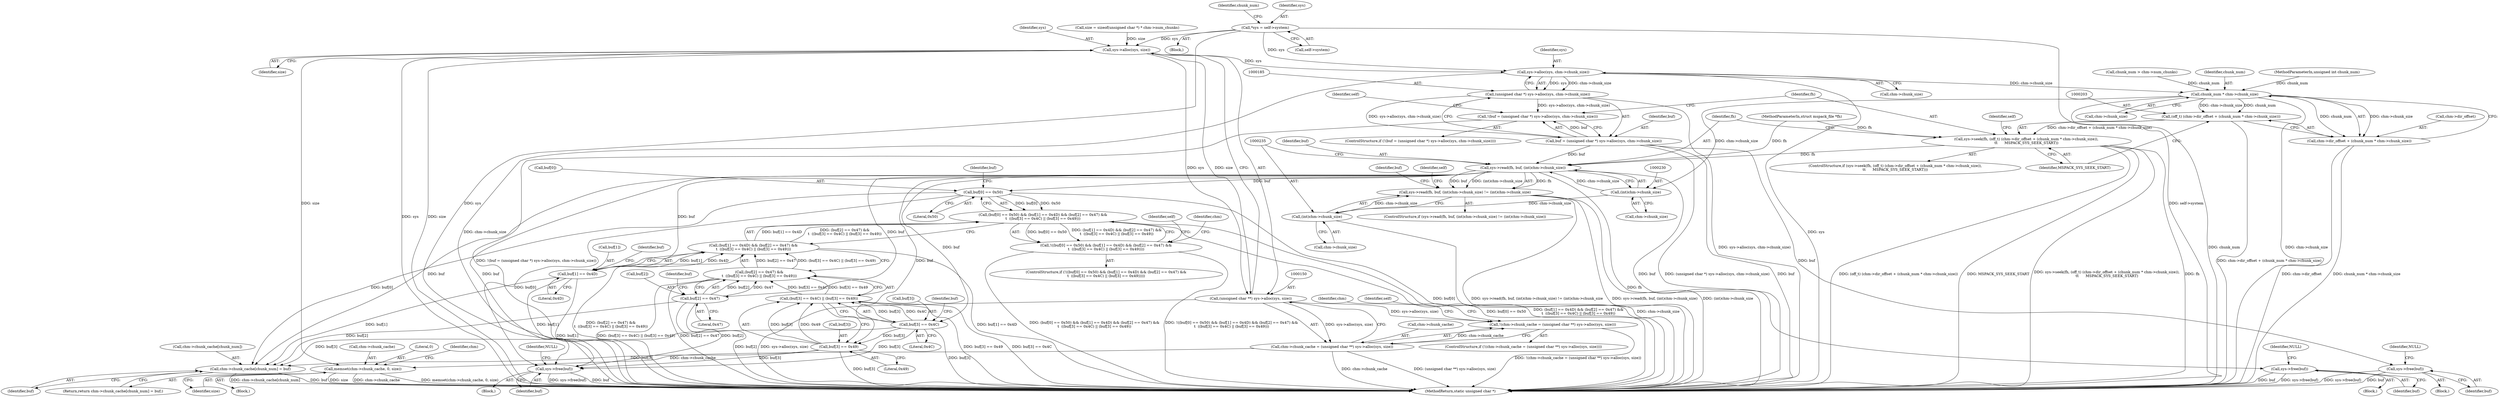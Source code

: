 digraph "0_libmspack_72e70a921f0f07fee748aec2274b30784e1d312a_0@API" {
"1000114" [label="(Call,*sys = self->system)"];
"1000151" [label="(Call,sys->alloc(sys, size))"];
"1000149" [label="(Call,(unsigned char **) sys->alloc(sys, size))"];
"1000144" [label="(Call,!(chm->chunk_cache = (unsigned char **) sys->alloc(sys, size)))"];
"1000145" [label="(Call,chm->chunk_cache = (unsigned char **) sys->alloc(sys, size))"];
"1000162" [label="(Call,memset(chm->chunk_cache, 0, size))"];
"1000186" [label="(Call,sys->alloc(sys, chm->chunk_size))"];
"1000184" [label="(Call,(unsigned char *) sys->alloc(sys, chm->chunk_size))"];
"1000181" [label="(Call,!(buf = (unsigned char *) sys->alloc(sys, chm->chunk_size)))"];
"1000182" [label="(Call,buf = (unsigned char *) sys->alloc(sys, chm->chunk_size))"];
"1000220" [label="(Call,sys->free(buf))"];
"1000226" [label="(Call,sys->read(fh, buf, (int)chm->chunk_size))"];
"1000225" [label="(Call,sys->read(fh, buf, (int)chm->chunk_size) != (int)chm->chunk_size)"];
"1000245" [label="(Call,sys->free(buf))"];
"1000252" [label="(Call,buf[0] == 0x50)"];
"1000251" [label="(Call,(buf[0] == 0x50) && (buf[1] == 0x4D) && (buf[2] == 0x47) &&\n\t  ((buf[3] == 0x4C) || (buf[3] == 0x49)))"];
"1000250" [label="(Call,!((buf[0] == 0x50) && (buf[1] == 0x4D) && (buf[2] == 0x47) &&\n\t  ((buf[3] == 0x4C) || (buf[3] == 0x49))))"];
"1000286" [label="(Call,sys->free(buf))"];
"1000291" [label="(Call,chm->chunk_cache[chunk_num] = buf)"];
"1000258" [label="(Call,buf[1] == 0x4D)"];
"1000257" [label="(Call,(buf[1] == 0x4D) && (buf[2] == 0x47) &&\n\t  ((buf[3] == 0x4C) || (buf[3] == 0x49)))"];
"1000264" [label="(Call,buf[2] == 0x47)"];
"1000263" [label="(Call,(buf[2] == 0x47) &&\n\t  ((buf[3] == 0x4C) || (buf[3] == 0x49)))"];
"1000270" [label="(Call,buf[3] == 0x4C)"];
"1000269" [label="(Call,(buf[3] == 0x4C) || (buf[3] == 0x49))"];
"1000275" [label="(Call,buf[3] == 0x49)"];
"1000208" [label="(Call,chunk_num * chm->chunk_size)"];
"1000202" [label="(Call,(off_t) (chm->dir_offset + (chunk_num * chm->chunk_size)))"];
"1000200" [label="(Call,sys->seek(fh, (off_t) (chm->dir_offset + (chunk_num * chm->chunk_size)),\n\t\t      MSPACK_SYS_SEEK_START))"];
"1000204" [label="(Call,chm->dir_offset + (chunk_num * chm->chunk_size))"];
"1000229" [label="(Call,(int)chm->chunk_size)"];
"1000234" [label="(Call,(int)chm->chunk_size)"];
"1000205" [label="(Call,chm->dir_offset)"];
"1000287" [label="(Identifier,buf)"];
"1000227" [label="(Identifier,fh)"];
"1000217" [label="(Identifier,self)"];
"1000110" [label="(MethodParameterIn,struct mspack_file *fh)"];
"1000294" [label="(Identifier,chm)"];
"1000152" [label="(Identifier,sys)"];
"1000259" [label="(Call,buf[1])"];
"1000186" [label="(Call,sys->alloc(sys, chm->chunk_size))"];
"1000276" [label="(Call,buf[3])"];
"1000272" [label="(Identifier,buf)"];
"1000204" [label="(Call,chm->dir_offset + (chunk_num * chm->chunk_size))"];
"1000248" [label="(Identifier,NULL)"];
"1000290" [label="(Return,return chm->chunk_cache[chunk_num] = buf;)"];
"1000291" [label="(Call,chm->chunk_cache[chunk_num] = buf)"];
"1000114" [label="(Call,*sys = self->system)"];
"1000167" [label="(Identifier,size)"];
"1000157" [label="(Identifier,self)"];
"1000251" [label="(Call,(buf[0] == 0x50) && (buf[1] == 0x4D) && (buf[2] == 0x47) &&\n\t  ((buf[3] == 0x4C) || (buf[3] == 0x49)))"];
"1000254" [label="(Identifier,buf)"];
"1000182" [label="(Call,buf = (unsigned char *) sys->alloc(sys, chm->chunk_size))"];
"1000253" [label="(Call,buf[0])"];
"1000236" [label="(Call,chm->chunk_size)"];
"1000171" [label="(Identifier,chm)"];
"1000225" [label="(Call,sys->read(fh, buf, (int)chm->chunk_size) != (int)chm->chunk_size)"];
"1000162" [label="(Call,memset(chm->chunk_cache, 0, size))"];
"1000187" [label="(Identifier,sys)"];
"1000200" [label="(Call,sys->seek(fh, (off_t) (chm->dir_offset + (chunk_num * chm->chunk_size)),\n\t\t      MSPACK_SYS_SEEK_START))"];
"1000153" [label="(Identifier,size)"];
"1000250" [label="(Call,!((buf[0] == 0x50) && (buf[1] == 0x4D) && (buf[2] == 0x47) &&\n\t  ((buf[3] == 0x4C) || (buf[3] == 0x49))))"];
"1000164" [label="(Identifier,chm)"];
"1000221" [label="(Identifier,buf)"];
"1000199" [label="(ControlStructure,if (sys->seek(fh, (off_t) (chm->dir_offset + (chunk_num * chm->chunk_size)),\n\t\t      MSPACK_SYS_SEEK_START)))"];
"1000146" [label="(Call,chm->chunk_cache)"];
"1000121" [label="(Call,chunk_num > chm->num_chunks)"];
"1000194" [label="(Identifier,self)"];
"1000188" [label="(Call,chm->chunk_size)"];
"1000268" [label="(Literal,0x47)"];
"1000274" [label="(Literal,0x4C)"];
"1000280" [label="(Block,)"];
"1000234" [label="(Call,(int)chm->chunk_size)"];
"1000249" [label="(ControlStructure,if (!((buf[0] == 0x50) && (buf[1] == 0x4D) && (buf[2] == 0x47) &&\n\t  ((buf[3] == 0x4C) || (buf[3] == 0x49)))))"];
"1000122" [label="(Identifier,chunk_num)"];
"1000298" [label="(MethodReturn,static unsigned char *)"];
"1000226" [label="(Call,sys->read(fh, buf, (int)chm->chunk_size))"];
"1000277" [label="(Identifier,buf)"];
"1000257" [label="(Call,(buf[1] == 0x4D) && (buf[2] == 0x47) &&\n\t  ((buf[3] == 0x4C) || (buf[3] == 0x49)))"];
"1000209" [label="(Identifier,chunk_num)"];
"1000145" [label="(Call,chm->chunk_cache = (unsigned char **) sys->alloc(sys, size))"];
"1000252" [label="(Call,buf[0] == 0x50)"];
"1000265" [label="(Call,buf[2])"];
"1000181" [label="(Call,!(buf = (unsigned char *) sys->alloc(sys, chm->chunk_size)))"];
"1000180" [label="(ControlStructure,if (!(buf = (unsigned char *) sys->alloc(sys, chm->chunk_size))))"];
"1000262" [label="(Literal,0x4D)"];
"1000116" [label="(Call,self->system)"];
"1000115" [label="(Identifier,sys)"];
"1000231" [label="(Call,chm->chunk_size)"];
"1000286" [label="(Call,sys->free(buf))"];
"1000210" [label="(Call,chm->chunk_size)"];
"1000297" [label="(Identifier,buf)"];
"1000214" [label="(Block,)"];
"1000279" [label="(Literal,0x49)"];
"1000135" [label="(Call,size = sizeof(unsigned char *) * chm->num_chunks)"];
"1000201" [label="(Identifier,fh)"];
"1000220" [label="(Call,sys->free(buf))"];
"1000260" [label="(Identifier,buf)"];
"1000269" [label="(Call,(buf[3] == 0x4C) || (buf[3] == 0x49))"];
"1000228" [label="(Identifier,buf)"];
"1000246" [label="(Identifier,buf)"];
"1000245" [label="(Call,sys->free(buf))"];
"1000112" [label="(Block,)"];
"1000208" [label="(Call,chunk_num * chm->chunk_size)"];
"1000275" [label="(Call,buf[3] == 0x49)"];
"1000149" [label="(Call,(unsigned char **) sys->alloc(sys, size))"];
"1000163" [label="(Call,chm->chunk_cache)"];
"1000229" [label="(Call,(int)chm->chunk_size)"];
"1000256" [label="(Literal,0x50)"];
"1000224" [label="(ControlStructure,if (sys->read(fh, buf, (int)chm->chunk_size) != (int)chm->chunk_size))"];
"1000271" [label="(Call,buf[3])"];
"1000166" [label="(Literal,0)"];
"1000270" [label="(Call,buf[3] == 0x4C)"];
"1000202" [label="(Call,(off_t) (chm->dir_offset + (chunk_num * chm->chunk_size)))"];
"1000239" [label="(Block,)"];
"1000213" [label="(Identifier,MSPACK_SYS_SEEK_START)"];
"1000151" [label="(Call,sys->alloc(sys, size))"];
"1000144" [label="(Call,!(chm->chunk_cache = (unsigned char **) sys->alloc(sys, size)))"];
"1000242" [label="(Identifier,self)"];
"1000143" [label="(ControlStructure,if (!(chm->chunk_cache = (unsigned char **) sys->alloc(sys, size))))"];
"1000289" [label="(Identifier,NULL)"];
"1000264" [label="(Call,buf[2] == 0x47)"];
"1000258" [label="(Call,buf[1] == 0x4D)"];
"1000292" [label="(Call,chm->chunk_cache[chunk_num])"];
"1000283" [label="(Identifier,self)"];
"1000266" [label="(Identifier,buf)"];
"1000263" [label="(Call,(buf[2] == 0x47) &&\n\t  ((buf[3] == 0x4C) || (buf[3] == 0x49)))"];
"1000133" [label="(Block,)"];
"1000184" [label="(Call,(unsigned char *) sys->alloc(sys, chm->chunk_size))"];
"1000223" [label="(Identifier,NULL)"];
"1000183" [label="(Identifier,buf)"];
"1000111" [label="(MethodParameterIn,unsigned int chunk_num)"];
"1000114" -> "1000112"  [label="AST: "];
"1000114" -> "1000116"  [label="CFG: "];
"1000115" -> "1000114"  [label="AST: "];
"1000116" -> "1000114"  [label="AST: "];
"1000122" -> "1000114"  [label="CFG: "];
"1000114" -> "1000298"  [label="DDG: sys"];
"1000114" -> "1000298"  [label="DDG: self->system"];
"1000114" -> "1000151"  [label="DDG: sys"];
"1000114" -> "1000186"  [label="DDG: sys"];
"1000151" -> "1000149"  [label="AST: "];
"1000151" -> "1000153"  [label="CFG: "];
"1000152" -> "1000151"  [label="AST: "];
"1000153" -> "1000151"  [label="AST: "];
"1000149" -> "1000151"  [label="CFG: "];
"1000151" -> "1000298"  [label="DDG: size"];
"1000151" -> "1000298"  [label="DDG: sys"];
"1000151" -> "1000149"  [label="DDG: sys"];
"1000151" -> "1000149"  [label="DDG: size"];
"1000135" -> "1000151"  [label="DDG: size"];
"1000151" -> "1000162"  [label="DDG: size"];
"1000151" -> "1000186"  [label="DDG: sys"];
"1000149" -> "1000145"  [label="AST: "];
"1000150" -> "1000149"  [label="AST: "];
"1000145" -> "1000149"  [label="CFG: "];
"1000149" -> "1000298"  [label="DDG: sys->alloc(sys, size)"];
"1000149" -> "1000144"  [label="DDG: sys->alloc(sys, size)"];
"1000149" -> "1000145"  [label="DDG: sys->alloc(sys, size)"];
"1000144" -> "1000143"  [label="AST: "];
"1000144" -> "1000145"  [label="CFG: "];
"1000145" -> "1000144"  [label="AST: "];
"1000157" -> "1000144"  [label="CFG: "];
"1000164" -> "1000144"  [label="CFG: "];
"1000144" -> "1000298"  [label="DDG: !(chm->chunk_cache = (unsigned char **) sys->alloc(sys, size))"];
"1000145" -> "1000144"  [label="DDG: chm->chunk_cache"];
"1000146" -> "1000145"  [label="AST: "];
"1000145" -> "1000298"  [label="DDG: (unsigned char **) sys->alloc(sys, size)"];
"1000145" -> "1000298"  [label="DDG: chm->chunk_cache"];
"1000145" -> "1000162"  [label="DDG: chm->chunk_cache"];
"1000162" -> "1000133"  [label="AST: "];
"1000162" -> "1000167"  [label="CFG: "];
"1000163" -> "1000162"  [label="AST: "];
"1000166" -> "1000162"  [label="AST: "];
"1000167" -> "1000162"  [label="AST: "];
"1000171" -> "1000162"  [label="CFG: "];
"1000162" -> "1000298"  [label="DDG: size"];
"1000162" -> "1000298"  [label="DDG: chm->chunk_cache"];
"1000162" -> "1000298"  [label="DDG: memset(chm->chunk_cache, 0, size)"];
"1000186" -> "1000184"  [label="AST: "];
"1000186" -> "1000188"  [label="CFG: "];
"1000187" -> "1000186"  [label="AST: "];
"1000188" -> "1000186"  [label="AST: "];
"1000184" -> "1000186"  [label="CFG: "];
"1000186" -> "1000298"  [label="DDG: chm->chunk_size"];
"1000186" -> "1000298"  [label="DDG: sys"];
"1000186" -> "1000184"  [label="DDG: sys"];
"1000186" -> "1000184"  [label="DDG: chm->chunk_size"];
"1000186" -> "1000208"  [label="DDG: chm->chunk_size"];
"1000184" -> "1000182"  [label="AST: "];
"1000185" -> "1000184"  [label="AST: "];
"1000182" -> "1000184"  [label="CFG: "];
"1000184" -> "1000298"  [label="DDG: sys->alloc(sys, chm->chunk_size)"];
"1000184" -> "1000181"  [label="DDG: sys->alloc(sys, chm->chunk_size)"];
"1000184" -> "1000182"  [label="DDG: sys->alloc(sys, chm->chunk_size)"];
"1000181" -> "1000180"  [label="AST: "];
"1000181" -> "1000182"  [label="CFG: "];
"1000182" -> "1000181"  [label="AST: "];
"1000194" -> "1000181"  [label="CFG: "];
"1000201" -> "1000181"  [label="CFG: "];
"1000181" -> "1000298"  [label="DDG: !(buf = (unsigned char *) sys->alloc(sys, chm->chunk_size))"];
"1000182" -> "1000181"  [label="DDG: buf"];
"1000183" -> "1000182"  [label="AST: "];
"1000182" -> "1000298"  [label="DDG: (unsigned char *) sys->alloc(sys, chm->chunk_size)"];
"1000182" -> "1000298"  [label="DDG: buf"];
"1000182" -> "1000220"  [label="DDG: buf"];
"1000182" -> "1000226"  [label="DDG: buf"];
"1000220" -> "1000214"  [label="AST: "];
"1000220" -> "1000221"  [label="CFG: "];
"1000221" -> "1000220"  [label="AST: "];
"1000223" -> "1000220"  [label="CFG: "];
"1000220" -> "1000298"  [label="DDG: buf"];
"1000220" -> "1000298"  [label="DDG: sys->free(buf)"];
"1000226" -> "1000225"  [label="AST: "];
"1000226" -> "1000229"  [label="CFG: "];
"1000227" -> "1000226"  [label="AST: "];
"1000228" -> "1000226"  [label="AST: "];
"1000229" -> "1000226"  [label="AST: "];
"1000235" -> "1000226"  [label="CFG: "];
"1000226" -> "1000298"  [label="DDG: fh"];
"1000226" -> "1000225"  [label="DDG: fh"];
"1000226" -> "1000225"  [label="DDG: buf"];
"1000226" -> "1000225"  [label="DDG: (int)chm->chunk_size"];
"1000200" -> "1000226"  [label="DDG: fh"];
"1000110" -> "1000226"  [label="DDG: fh"];
"1000229" -> "1000226"  [label="DDG: chm->chunk_size"];
"1000226" -> "1000245"  [label="DDG: buf"];
"1000226" -> "1000252"  [label="DDG: buf"];
"1000226" -> "1000258"  [label="DDG: buf"];
"1000226" -> "1000264"  [label="DDG: buf"];
"1000226" -> "1000270"  [label="DDG: buf"];
"1000226" -> "1000275"  [label="DDG: buf"];
"1000226" -> "1000286"  [label="DDG: buf"];
"1000226" -> "1000291"  [label="DDG: buf"];
"1000225" -> "1000224"  [label="AST: "];
"1000225" -> "1000234"  [label="CFG: "];
"1000234" -> "1000225"  [label="AST: "];
"1000242" -> "1000225"  [label="CFG: "];
"1000254" -> "1000225"  [label="CFG: "];
"1000225" -> "1000298"  [label="DDG: sys->read(fh, buf, (int)chm->chunk_size) != (int)chm->chunk_size"];
"1000225" -> "1000298"  [label="DDG: sys->read(fh, buf, (int)chm->chunk_size)"];
"1000225" -> "1000298"  [label="DDG: (int)chm->chunk_size"];
"1000234" -> "1000225"  [label="DDG: chm->chunk_size"];
"1000245" -> "1000239"  [label="AST: "];
"1000245" -> "1000246"  [label="CFG: "];
"1000246" -> "1000245"  [label="AST: "];
"1000248" -> "1000245"  [label="CFG: "];
"1000245" -> "1000298"  [label="DDG: sys->free(buf)"];
"1000245" -> "1000298"  [label="DDG: buf"];
"1000252" -> "1000251"  [label="AST: "];
"1000252" -> "1000256"  [label="CFG: "];
"1000253" -> "1000252"  [label="AST: "];
"1000256" -> "1000252"  [label="AST: "];
"1000260" -> "1000252"  [label="CFG: "];
"1000251" -> "1000252"  [label="CFG: "];
"1000252" -> "1000298"  [label="DDG: buf[0]"];
"1000252" -> "1000251"  [label="DDG: buf[0]"];
"1000252" -> "1000251"  [label="DDG: 0x50"];
"1000252" -> "1000286"  [label="DDG: buf[0]"];
"1000252" -> "1000291"  [label="DDG: buf[0]"];
"1000251" -> "1000250"  [label="AST: "];
"1000251" -> "1000257"  [label="CFG: "];
"1000257" -> "1000251"  [label="AST: "];
"1000250" -> "1000251"  [label="CFG: "];
"1000251" -> "1000298"  [label="DDG: buf[0] == 0x50"];
"1000251" -> "1000298"  [label="DDG: (buf[1] == 0x4D) && (buf[2] == 0x47) &&\n\t  ((buf[3] == 0x4C) || (buf[3] == 0x49))"];
"1000251" -> "1000250"  [label="DDG: buf[0] == 0x50"];
"1000251" -> "1000250"  [label="DDG: (buf[1] == 0x4D) && (buf[2] == 0x47) &&\n\t  ((buf[3] == 0x4C) || (buf[3] == 0x49))"];
"1000257" -> "1000251"  [label="DDG: buf[1] == 0x4D"];
"1000257" -> "1000251"  [label="DDG: (buf[2] == 0x47) &&\n\t  ((buf[3] == 0x4C) || (buf[3] == 0x49))"];
"1000250" -> "1000249"  [label="AST: "];
"1000283" -> "1000250"  [label="CFG: "];
"1000294" -> "1000250"  [label="CFG: "];
"1000250" -> "1000298"  [label="DDG: (buf[0] == 0x50) && (buf[1] == 0x4D) && (buf[2] == 0x47) &&\n\t  ((buf[3] == 0x4C) || (buf[3] == 0x49))"];
"1000250" -> "1000298"  [label="DDG: !((buf[0] == 0x50) && (buf[1] == 0x4D) && (buf[2] == 0x47) &&\n\t  ((buf[3] == 0x4C) || (buf[3] == 0x49)))"];
"1000286" -> "1000280"  [label="AST: "];
"1000286" -> "1000287"  [label="CFG: "];
"1000287" -> "1000286"  [label="AST: "];
"1000289" -> "1000286"  [label="CFG: "];
"1000286" -> "1000298"  [label="DDG: sys->free(buf)"];
"1000286" -> "1000298"  [label="DDG: buf"];
"1000258" -> "1000286"  [label="DDG: buf[1]"];
"1000264" -> "1000286"  [label="DDG: buf[2]"];
"1000275" -> "1000286"  [label="DDG: buf[3]"];
"1000270" -> "1000286"  [label="DDG: buf[3]"];
"1000291" -> "1000290"  [label="AST: "];
"1000291" -> "1000297"  [label="CFG: "];
"1000292" -> "1000291"  [label="AST: "];
"1000297" -> "1000291"  [label="AST: "];
"1000290" -> "1000291"  [label="CFG: "];
"1000291" -> "1000298"  [label="DDG: buf"];
"1000291" -> "1000298"  [label="DDG: chm->chunk_cache[chunk_num]"];
"1000258" -> "1000291"  [label="DDG: buf[1]"];
"1000264" -> "1000291"  [label="DDG: buf[2]"];
"1000275" -> "1000291"  [label="DDG: buf[3]"];
"1000270" -> "1000291"  [label="DDG: buf[3]"];
"1000258" -> "1000257"  [label="AST: "];
"1000258" -> "1000262"  [label="CFG: "];
"1000259" -> "1000258"  [label="AST: "];
"1000262" -> "1000258"  [label="AST: "];
"1000266" -> "1000258"  [label="CFG: "];
"1000257" -> "1000258"  [label="CFG: "];
"1000258" -> "1000298"  [label="DDG: buf[1]"];
"1000258" -> "1000257"  [label="DDG: buf[1]"];
"1000258" -> "1000257"  [label="DDG: 0x4D"];
"1000257" -> "1000263"  [label="CFG: "];
"1000263" -> "1000257"  [label="AST: "];
"1000257" -> "1000298"  [label="DDG: (buf[2] == 0x47) &&\n\t  ((buf[3] == 0x4C) || (buf[3] == 0x49))"];
"1000257" -> "1000298"  [label="DDG: buf[1] == 0x4D"];
"1000263" -> "1000257"  [label="DDG: buf[2] == 0x47"];
"1000263" -> "1000257"  [label="DDG: (buf[3] == 0x4C) || (buf[3] == 0x49)"];
"1000264" -> "1000263"  [label="AST: "];
"1000264" -> "1000268"  [label="CFG: "];
"1000265" -> "1000264"  [label="AST: "];
"1000268" -> "1000264"  [label="AST: "];
"1000272" -> "1000264"  [label="CFG: "];
"1000263" -> "1000264"  [label="CFG: "];
"1000264" -> "1000298"  [label="DDG: buf[2]"];
"1000264" -> "1000263"  [label="DDG: buf[2]"];
"1000264" -> "1000263"  [label="DDG: 0x47"];
"1000263" -> "1000269"  [label="CFG: "];
"1000269" -> "1000263"  [label="AST: "];
"1000263" -> "1000298"  [label="DDG: (buf[3] == 0x4C) || (buf[3] == 0x49)"];
"1000263" -> "1000298"  [label="DDG: buf[2] == 0x47"];
"1000269" -> "1000263"  [label="DDG: buf[3] == 0x4C"];
"1000269" -> "1000263"  [label="DDG: buf[3] == 0x49"];
"1000270" -> "1000269"  [label="AST: "];
"1000270" -> "1000274"  [label="CFG: "];
"1000271" -> "1000270"  [label="AST: "];
"1000274" -> "1000270"  [label="AST: "];
"1000277" -> "1000270"  [label="CFG: "];
"1000269" -> "1000270"  [label="CFG: "];
"1000270" -> "1000298"  [label="DDG: buf[3]"];
"1000270" -> "1000269"  [label="DDG: buf[3]"];
"1000270" -> "1000269"  [label="DDG: 0x4C"];
"1000270" -> "1000275"  [label="DDG: buf[3]"];
"1000269" -> "1000275"  [label="CFG: "];
"1000275" -> "1000269"  [label="AST: "];
"1000269" -> "1000298"  [label="DDG: buf[3] == 0x49"];
"1000269" -> "1000298"  [label="DDG: buf[3] == 0x4C"];
"1000275" -> "1000269"  [label="DDG: buf[3]"];
"1000275" -> "1000269"  [label="DDG: 0x49"];
"1000275" -> "1000279"  [label="CFG: "];
"1000276" -> "1000275"  [label="AST: "];
"1000279" -> "1000275"  [label="AST: "];
"1000275" -> "1000298"  [label="DDG: buf[3]"];
"1000208" -> "1000204"  [label="AST: "];
"1000208" -> "1000210"  [label="CFG: "];
"1000209" -> "1000208"  [label="AST: "];
"1000210" -> "1000208"  [label="AST: "];
"1000204" -> "1000208"  [label="CFG: "];
"1000208" -> "1000298"  [label="DDG: chunk_num"];
"1000208" -> "1000298"  [label="DDG: chm->chunk_size"];
"1000208" -> "1000202"  [label="DDG: chunk_num"];
"1000208" -> "1000202"  [label="DDG: chm->chunk_size"];
"1000208" -> "1000204"  [label="DDG: chunk_num"];
"1000208" -> "1000204"  [label="DDG: chm->chunk_size"];
"1000121" -> "1000208"  [label="DDG: chunk_num"];
"1000111" -> "1000208"  [label="DDG: chunk_num"];
"1000208" -> "1000229"  [label="DDG: chm->chunk_size"];
"1000202" -> "1000200"  [label="AST: "];
"1000202" -> "1000204"  [label="CFG: "];
"1000203" -> "1000202"  [label="AST: "];
"1000204" -> "1000202"  [label="AST: "];
"1000213" -> "1000202"  [label="CFG: "];
"1000202" -> "1000298"  [label="DDG: chm->dir_offset + (chunk_num * chm->chunk_size)"];
"1000202" -> "1000200"  [label="DDG: chm->dir_offset + (chunk_num * chm->chunk_size)"];
"1000200" -> "1000199"  [label="AST: "];
"1000200" -> "1000213"  [label="CFG: "];
"1000201" -> "1000200"  [label="AST: "];
"1000213" -> "1000200"  [label="AST: "];
"1000217" -> "1000200"  [label="CFG: "];
"1000227" -> "1000200"  [label="CFG: "];
"1000200" -> "1000298"  [label="DDG: fh"];
"1000200" -> "1000298"  [label="DDG: sys->seek(fh, (off_t) (chm->dir_offset + (chunk_num * chm->chunk_size)),\n\t\t      MSPACK_SYS_SEEK_START)"];
"1000200" -> "1000298"  [label="DDG: MSPACK_SYS_SEEK_START"];
"1000200" -> "1000298"  [label="DDG: (off_t) (chm->dir_offset + (chunk_num * chm->chunk_size))"];
"1000110" -> "1000200"  [label="DDG: fh"];
"1000205" -> "1000204"  [label="AST: "];
"1000204" -> "1000298"  [label="DDG: chunk_num * chm->chunk_size"];
"1000204" -> "1000298"  [label="DDG: chm->dir_offset"];
"1000229" -> "1000231"  [label="CFG: "];
"1000230" -> "1000229"  [label="AST: "];
"1000231" -> "1000229"  [label="AST: "];
"1000229" -> "1000234"  [label="DDG: chm->chunk_size"];
"1000234" -> "1000236"  [label="CFG: "];
"1000235" -> "1000234"  [label="AST: "];
"1000236" -> "1000234"  [label="AST: "];
"1000234" -> "1000298"  [label="DDG: chm->chunk_size"];
}
